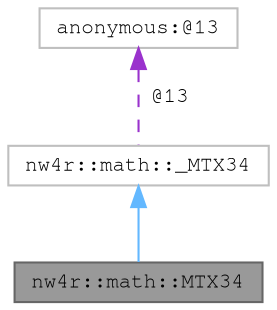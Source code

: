 digraph "nw4r::math::MTX34"
{
 // LATEX_PDF_SIZE
  bgcolor="transparent";
  edge [fontname=FreeMono,fontsize=10,labelfontname=FreeMono,labelfontsize=10];
  node [fontname=FreeMono,fontsize=10,shape=box,height=0.2,width=0.4];
  Node1 [label="nw4r::math::MTX34",height=0.2,width=0.4,color="gray40", fillcolor="grey60", style="filled", fontcolor="black",tooltip=" "];
  Node2 -> Node1 [dir="back",color="steelblue1",style="solid"];
  Node2 [label="nw4r::math::_MTX34",height=0.2,width=0.4,color="grey75", fillcolor="white", style="filled",URL="$structnw4r_1_1math_1_1___m_t_x34.html",tooltip=" "];
  Node3 -> Node2 [dir="back",color="darkorchid3",style="dashed",label=" @13" ];
  Node3 [label="anonymous:@13",height=0.2,width=0.4,color="grey75", fillcolor="white", style="filled",tooltip=" "];
}
